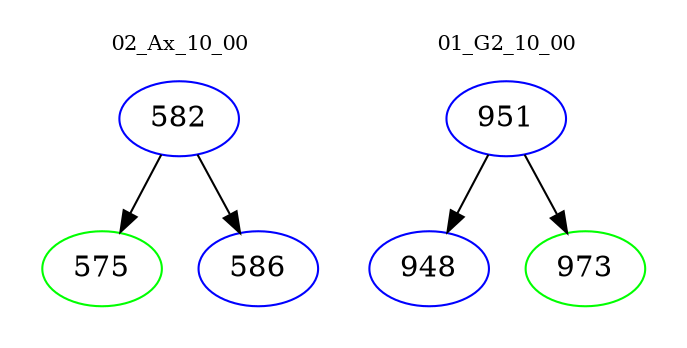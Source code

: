 digraph{
subgraph cluster_0 {
color = white
label = "02_Ax_10_00";
fontsize=10;
T0_582 [label="582", color="blue"]
T0_582 -> T0_575 [color="black"]
T0_575 [label="575", color="green"]
T0_582 -> T0_586 [color="black"]
T0_586 [label="586", color="blue"]
}
subgraph cluster_1 {
color = white
label = "01_G2_10_00";
fontsize=10;
T1_951 [label="951", color="blue"]
T1_951 -> T1_948 [color="black"]
T1_948 [label="948", color="blue"]
T1_951 -> T1_973 [color="black"]
T1_973 [label="973", color="green"]
}
}
